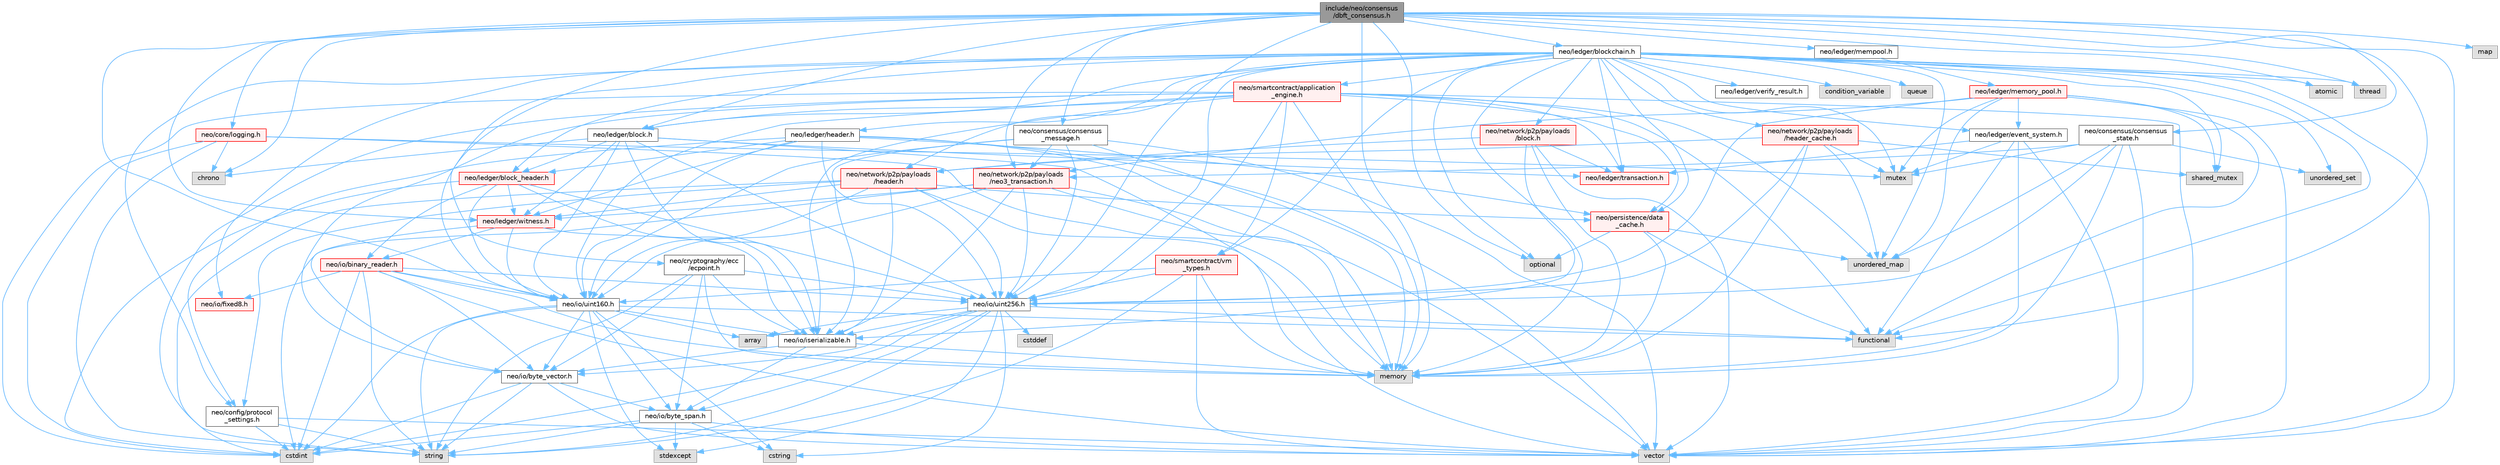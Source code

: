 digraph "include/neo/consensus/dbft_consensus.h"
{
 // LATEX_PDF_SIZE
  bgcolor="transparent";
  edge [fontname=Helvetica,fontsize=10,labelfontname=Helvetica,labelfontsize=10];
  node [fontname=Helvetica,fontsize=10,shape=box,height=0.2,width=0.4];
  Node1 [id="Node000001",label="include/neo/consensus\l/dbft_consensus.h",height=0.2,width=0.4,color="gray40", fillcolor="grey60", style="filled", fontcolor="black",tooltip=" "];
  Node1 -> Node2 [id="edge1_Node000001_Node000002",color="steelblue1",style="solid",tooltip=" "];
  Node2 [id="Node000002",label="neo/io/uint160.h",height=0.2,width=0.4,color="grey40", fillcolor="white", style="filled",URL="$uint160_8h.html",tooltip=" "];
  Node2 -> Node3 [id="edge2_Node000002_Node000003",color="steelblue1",style="solid",tooltip=" "];
  Node3 [id="Node000003",label="neo/io/byte_span.h",height=0.2,width=0.4,color="grey40", fillcolor="white", style="filled",URL="$io_2byte__span_8h.html",tooltip=" "];
  Node3 -> Node4 [id="edge3_Node000003_Node000004",color="steelblue1",style="solid",tooltip=" "];
  Node4 [id="Node000004",label="cstdint",height=0.2,width=0.4,color="grey60", fillcolor="#E0E0E0", style="filled",tooltip=" "];
  Node3 -> Node5 [id="edge4_Node000003_Node000005",color="steelblue1",style="solid",tooltip=" "];
  Node5 [id="Node000005",label="cstring",height=0.2,width=0.4,color="grey60", fillcolor="#E0E0E0", style="filled",tooltip=" "];
  Node3 -> Node6 [id="edge5_Node000003_Node000006",color="steelblue1",style="solid",tooltip=" "];
  Node6 [id="Node000006",label="stdexcept",height=0.2,width=0.4,color="grey60", fillcolor="#E0E0E0", style="filled",tooltip=" "];
  Node3 -> Node7 [id="edge6_Node000003_Node000007",color="steelblue1",style="solid",tooltip=" "];
  Node7 [id="Node000007",label="string",height=0.2,width=0.4,color="grey60", fillcolor="#E0E0E0", style="filled",tooltip=" "];
  Node3 -> Node8 [id="edge7_Node000003_Node000008",color="steelblue1",style="solid",tooltip=" "];
  Node8 [id="Node000008",label="vector",height=0.2,width=0.4,color="grey60", fillcolor="#E0E0E0", style="filled",tooltip=" "];
  Node2 -> Node9 [id="edge8_Node000002_Node000009",color="steelblue1",style="solid",tooltip=" "];
  Node9 [id="Node000009",label="neo/io/byte_vector.h",height=0.2,width=0.4,color="grey40", fillcolor="white", style="filled",URL="$io_2byte__vector_8h.html",tooltip=" "];
  Node9 -> Node3 [id="edge9_Node000009_Node000003",color="steelblue1",style="solid",tooltip=" "];
  Node9 -> Node4 [id="edge10_Node000009_Node000004",color="steelblue1",style="solid",tooltip=" "];
  Node9 -> Node7 [id="edge11_Node000009_Node000007",color="steelblue1",style="solid",tooltip=" "];
  Node9 -> Node8 [id="edge12_Node000009_Node000008",color="steelblue1",style="solid",tooltip=" "];
  Node2 -> Node10 [id="edge13_Node000002_Node000010",color="steelblue1",style="solid",tooltip=" "];
  Node10 [id="Node000010",label="neo/io/iserializable.h",height=0.2,width=0.4,color="grey40", fillcolor="white", style="filled",URL="$iserializable_8h.html",tooltip=" "];
  Node10 -> Node3 [id="edge14_Node000010_Node000003",color="steelblue1",style="solid",tooltip=" "];
  Node10 -> Node9 [id="edge15_Node000010_Node000009",color="steelblue1",style="solid",tooltip=" "];
  Node10 -> Node11 [id="edge16_Node000010_Node000011",color="steelblue1",style="solid",tooltip=" "];
  Node11 [id="Node000011",label="memory",height=0.2,width=0.4,color="grey60", fillcolor="#E0E0E0", style="filled",tooltip=" "];
  Node2 -> Node12 [id="edge17_Node000002_Node000012",color="steelblue1",style="solid",tooltip=" "];
  Node12 [id="Node000012",label="array",height=0.2,width=0.4,color="grey60", fillcolor="#E0E0E0", style="filled",tooltip=" "];
  Node2 -> Node4 [id="edge18_Node000002_Node000004",color="steelblue1",style="solid",tooltip=" "];
  Node2 -> Node5 [id="edge19_Node000002_Node000005",color="steelblue1",style="solid",tooltip=" "];
  Node2 -> Node13 [id="edge20_Node000002_Node000013",color="steelblue1",style="solid",tooltip=" "];
  Node13 [id="Node000013",label="functional",height=0.2,width=0.4,color="grey60", fillcolor="#E0E0E0", style="filled",tooltip=" "];
  Node2 -> Node6 [id="edge21_Node000002_Node000006",color="steelblue1",style="solid",tooltip=" "];
  Node2 -> Node7 [id="edge22_Node000002_Node000007",color="steelblue1",style="solid",tooltip=" "];
  Node1 -> Node14 [id="edge23_Node000001_Node000014",color="steelblue1",style="solid",tooltip=" "];
  Node14 [id="Node000014",label="neo/io/uint256.h",height=0.2,width=0.4,color="grey40", fillcolor="white", style="filled",URL="$uint256_8h.html",tooltip=" "];
  Node14 -> Node3 [id="edge24_Node000014_Node000003",color="steelblue1",style="solid",tooltip=" "];
  Node14 -> Node9 [id="edge25_Node000014_Node000009",color="steelblue1",style="solid",tooltip=" "];
  Node14 -> Node10 [id="edge26_Node000014_Node000010",color="steelblue1",style="solid",tooltip=" "];
  Node14 -> Node12 [id="edge27_Node000014_Node000012",color="steelblue1",style="solid",tooltip=" "];
  Node14 -> Node15 [id="edge28_Node000014_Node000015",color="steelblue1",style="solid",tooltip=" "];
  Node15 [id="Node000015",label="cstddef",height=0.2,width=0.4,color="grey60", fillcolor="#E0E0E0", style="filled",tooltip=" "];
  Node14 -> Node4 [id="edge29_Node000014_Node000004",color="steelblue1",style="solid",tooltip=" "];
  Node14 -> Node5 [id="edge30_Node000014_Node000005",color="steelblue1",style="solid",tooltip=" "];
  Node14 -> Node13 [id="edge31_Node000014_Node000013",color="steelblue1",style="solid",tooltip=" "];
  Node14 -> Node6 [id="edge32_Node000014_Node000006",color="steelblue1",style="solid",tooltip=" "];
  Node14 -> Node7 [id="edge33_Node000014_Node000007",color="steelblue1",style="solid",tooltip=" "];
  Node1 -> Node16 [id="edge34_Node000001_Node000016",color="steelblue1",style="solid",tooltip=" "];
  Node16 [id="Node000016",label="neo/ledger/block.h",height=0.2,width=0.4,color="grey40", fillcolor="white", style="filled",URL="$ledger_2block_8h.html",tooltip=" "];
  Node16 -> Node10 [id="edge35_Node000016_Node000010",color="steelblue1",style="solid",tooltip=" "];
  Node16 -> Node2 [id="edge36_Node000016_Node000002",color="steelblue1",style="solid",tooltip=" "];
  Node16 -> Node14 [id="edge37_Node000016_Node000014",color="steelblue1",style="solid",tooltip=" "];
  Node16 -> Node17 [id="edge38_Node000016_Node000017",color="steelblue1",style="solid",tooltip=" "];
  Node17 [id="Node000017",label="neo/ledger/block_header.h",height=0.2,width=0.4,color="red", fillcolor="#FFF0F0", style="filled",URL="$block__header_8h.html",tooltip=" "];
  Node17 -> Node18 [id="edge39_Node000017_Node000018",color="steelblue1",style="solid",tooltip=" "];
  Node18 [id="Node000018",label="neo/io/binary_reader.h",height=0.2,width=0.4,color="red", fillcolor="#FFF0F0", style="filled",URL="$binary__reader_8h.html",tooltip=" "];
  Node18 -> Node9 [id="edge40_Node000018_Node000009",color="steelblue1",style="solid",tooltip=" "];
  Node18 -> Node19 [id="edge41_Node000018_Node000019",color="steelblue1",style="solid",tooltip=" "];
  Node19 [id="Node000019",label="neo/io/fixed8.h",height=0.2,width=0.4,color="red", fillcolor="#FFF0F0", style="filled",URL="$io_2fixed8_8h.html",tooltip=" "];
  Node18 -> Node2 [id="edge42_Node000018_Node000002",color="steelblue1",style="solid",tooltip=" "];
  Node18 -> Node14 [id="edge43_Node000018_Node000014",color="steelblue1",style="solid",tooltip=" "];
  Node18 -> Node4 [id="edge44_Node000018_Node000004",color="steelblue1",style="solid",tooltip=" "];
  Node18 -> Node11 [id="edge45_Node000018_Node000011",color="steelblue1",style="solid",tooltip=" "];
  Node18 -> Node7 [id="edge46_Node000018_Node000007",color="steelblue1",style="solid",tooltip=" "];
  Node18 -> Node8 [id="edge47_Node000018_Node000008",color="steelblue1",style="solid",tooltip=" "];
  Node17 -> Node10 [id="edge48_Node000017_Node000010",color="steelblue1",style="solid",tooltip=" "];
  Node17 -> Node2 [id="edge49_Node000017_Node000002",color="steelblue1",style="solid",tooltip=" "];
  Node17 -> Node14 [id="edge50_Node000017_Node000014",color="steelblue1",style="solid",tooltip=" "];
  Node17 -> Node49 [id="edge51_Node000017_Node000049",color="steelblue1",style="solid",tooltip=" "];
  Node49 [id="Node000049",label="neo/ledger/witness.h",height=0.2,width=0.4,color="red", fillcolor="#FFF0F0", style="filled",URL="$ledger_2witness_8h.html",tooltip=" "];
  Node49 -> Node18 [id="edge52_Node000049_Node000018",color="steelblue1",style="solid",tooltip=" "];
  Node49 -> Node9 [id="edge53_Node000049_Node000009",color="steelblue1",style="solid",tooltip=" "];
  Node49 -> Node10 [id="edge54_Node000049_Node000010",color="steelblue1",style="solid",tooltip=" "];
  Node49 -> Node2 [id="edge55_Node000049_Node000002",color="steelblue1",style="solid",tooltip=" "];
  Node17 -> Node4 [id="edge56_Node000017_Node000004",color="steelblue1",style="solid",tooltip=" "];
  Node16 -> Node50 [id="edge57_Node000016_Node000050",color="steelblue1",style="solid",tooltip=" "];
  Node50 [id="Node000050",label="neo/ledger/transaction.h",height=0.2,width=0.4,color="red", fillcolor="#FFF0F0", style="filled",URL="$ledger_2transaction_8h.html",tooltip=" "];
  Node16 -> Node49 [id="edge58_Node000016_Node000049",color="steelblue1",style="solid",tooltip=" "];
  Node16 -> Node65 [id="edge59_Node000016_Node000065",color="steelblue1",style="solid",tooltip=" "];
  Node65 [id="Node000065",label="chrono",height=0.2,width=0.4,color="grey60", fillcolor="#E0E0E0", style="filled",tooltip=" "];
  Node16 -> Node8 [id="edge60_Node000016_Node000008",color="steelblue1",style="solid",tooltip=" "];
  Node1 -> Node66 [id="edge61_Node000001_Node000066",color="steelblue1",style="solid",tooltip=" "];
  Node66 [id="Node000066",label="neo/ledger/blockchain.h",height=0.2,width=0.4,color="grey40", fillcolor="white", style="filled",URL="$blockchain_8h.html",tooltip=" "];
  Node66 -> Node16 [id="edge62_Node000066_Node000016",color="steelblue1",style="solid",tooltip=" "];
  Node66 -> Node17 [id="edge63_Node000066_Node000017",color="steelblue1",style="solid",tooltip=" "];
  Node66 -> Node67 [id="edge64_Node000066_Node000067",color="steelblue1",style="solid",tooltip=" "];
  Node67 [id="Node000067",label="neo/ledger/event_system.h",height=0.2,width=0.4,color="grey40", fillcolor="white", style="filled",URL="$event__system_8h.html",tooltip=" "];
  Node67 -> Node13 [id="edge65_Node000067_Node000013",color="steelblue1",style="solid",tooltip=" "];
  Node67 -> Node11 [id="edge66_Node000067_Node000011",color="steelblue1",style="solid",tooltip=" "];
  Node67 -> Node68 [id="edge67_Node000067_Node000068",color="steelblue1",style="solid",tooltip=" "];
  Node68 [id="Node000068",label="mutex",height=0.2,width=0.4,color="grey60", fillcolor="#E0E0E0", style="filled",tooltip=" "];
  Node67 -> Node8 [id="edge68_Node000067_Node000008",color="steelblue1",style="solid",tooltip=" "];
  Node67 -> Node50 [id="edge69_Node000067_Node000050",color="steelblue1",style="solid",tooltip=" "];
  Node66 -> Node69 [id="edge70_Node000066_Node000069",color="steelblue1",style="solid",tooltip=" "];
  Node69 [id="Node000069",label="neo/ledger/header.h",height=0.2,width=0.4,color="grey40", fillcolor="white", style="filled",URL="$ledger_2header_8h.html",tooltip=" "];
  Node69 -> Node70 [id="edge71_Node000069_Node000070",color="steelblue1",style="solid",tooltip=" "];
  Node70 [id="Node000070",label="neo/config/protocol\l_settings.h",height=0.2,width=0.4,color="grey40", fillcolor="white", style="filled",URL="$config_2protocol__settings_8h.html",tooltip=" "];
  Node70 -> Node4 [id="edge72_Node000070_Node000004",color="steelblue1",style="solid",tooltip=" "];
  Node70 -> Node7 [id="edge73_Node000070_Node000007",color="steelblue1",style="solid",tooltip=" "];
  Node70 -> Node8 [id="edge74_Node000070_Node000008",color="steelblue1",style="solid",tooltip=" "];
  Node69 -> Node2 [id="edge75_Node000069_Node000002",color="steelblue1",style="solid",tooltip=" "];
  Node69 -> Node14 [id="edge76_Node000069_Node000014",color="steelblue1",style="solid",tooltip=" "];
  Node69 -> Node17 [id="edge77_Node000069_Node000017",color="steelblue1",style="solid",tooltip=" "];
  Node69 -> Node49 [id="edge78_Node000069_Node000049",color="steelblue1",style="solid",tooltip=" "];
  Node69 -> Node71 [id="edge79_Node000069_Node000071",color="steelblue1",style="solid",tooltip=" "];
  Node71 [id="Node000071",label="neo/persistence/data\l_cache.h",height=0.2,width=0.4,color="red", fillcolor="#FFF0F0", style="filled",URL="$data__cache_8h.html",tooltip=" "];
  Node71 -> Node13 [id="edge80_Node000071_Node000013",color="steelblue1",style="solid",tooltip=" "];
  Node71 -> Node11 [id="edge81_Node000071_Node000011",color="steelblue1",style="solid",tooltip=" "];
  Node71 -> Node57 [id="edge82_Node000071_Node000057",color="steelblue1",style="solid",tooltip=" "];
  Node57 [id="Node000057",label="optional",height=0.2,width=0.4,color="grey60", fillcolor="#E0E0E0", style="filled",tooltip=" "];
  Node71 -> Node36 [id="edge83_Node000071_Node000036",color="steelblue1",style="solid",tooltip=" "];
  Node36 [id="Node000036",label="unordered_map",height=0.2,width=0.4,color="grey60", fillcolor="#E0E0E0", style="filled",tooltip=" "];
  Node69 -> Node11 [id="edge84_Node000069_Node000011",color="steelblue1",style="solid",tooltip=" "];
  Node69 -> Node8 [id="edge85_Node000069_Node000008",color="steelblue1",style="solid",tooltip=" "];
  Node66 -> Node50 [id="edge86_Node000066_Node000050",color="steelblue1",style="solid",tooltip=" "];
  Node66 -> Node83 [id="edge87_Node000066_Node000083",color="steelblue1",style="solid",tooltip=" "];
  Node83 [id="Node000083",label="neo/network/p2p/payloads\l/block.h",height=0.2,width=0.4,color="red", fillcolor="#FFF0F0", style="filled",URL="$network_2p2p_2payloads_2block_8h.html",tooltip=" "];
  Node83 -> Node10 [id="edge88_Node000083_Node000010",color="steelblue1",style="solid",tooltip=" "];
  Node83 -> Node50 [id="edge89_Node000083_Node000050",color="steelblue1",style="solid",tooltip=" "];
  Node83 -> Node84 [id="edge90_Node000083_Node000084",color="steelblue1",style="solid",tooltip=" "];
  Node84 [id="Node000084",label="neo/network/p2p/payloads\l/header.h",height=0.2,width=0.4,color="red", fillcolor="#FFF0F0", style="filled",URL="$network_2p2p_2payloads_2header_8h.html",tooltip=" "];
  Node84 -> Node70 [id="edge91_Node000084_Node000070",color="steelblue1",style="solid",tooltip=" "];
  Node84 -> Node10 [id="edge92_Node000084_Node000010",color="steelblue1",style="solid",tooltip=" "];
  Node84 -> Node2 [id="edge93_Node000084_Node000002",color="steelblue1",style="solid",tooltip=" "];
  Node84 -> Node14 [id="edge94_Node000084_Node000014",color="steelblue1",style="solid",tooltip=" "];
  Node84 -> Node49 [id="edge95_Node000084_Node000049",color="steelblue1",style="solid",tooltip=" "];
  Node84 -> Node71 [id="edge96_Node000084_Node000071",color="steelblue1",style="solid",tooltip=" "];
  Node84 -> Node4 [id="edge97_Node000084_Node000004",color="steelblue1",style="solid",tooltip=" "];
  Node84 -> Node11 [id="edge98_Node000084_Node000011",color="steelblue1",style="solid",tooltip=" "];
  Node83 -> Node11 [id="edge99_Node000083_Node000011",color="steelblue1",style="solid",tooltip=" "];
  Node83 -> Node8 [id="edge100_Node000083_Node000008",color="steelblue1",style="solid",tooltip=" "];
  Node66 -> Node84 [id="edge101_Node000066_Node000084",color="steelblue1",style="solid",tooltip=" "];
  Node66 -> Node85 [id="edge102_Node000066_Node000085",color="steelblue1",style="solid",tooltip=" "];
  Node85 [id="Node000085",label="neo/network/p2p/payloads\l/header_cache.h",height=0.2,width=0.4,color="red", fillcolor="#FFF0F0", style="filled",URL="$network_2p2p_2payloads_2header__cache_8h.html",tooltip=" "];
  Node85 -> Node14 [id="edge103_Node000085_Node000014",color="steelblue1",style="solid",tooltip=" "];
  Node85 -> Node84 [id="edge104_Node000085_Node000084",color="steelblue1",style="solid",tooltip=" "];
  Node85 -> Node11 [id="edge105_Node000085_Node000011",color="steelblue1",style="solid",tooltip=" "];
  Node85 -> Node68 [id="edge106_Node000085_Node000068",color="steelblue1",style="solid",tooltip=" "];
  Node85 -> Node80 [id="edge107_Node000085_Node000080",color="steelblue1",style="solid",tooltip=" "];
  Node80 [id="Node000080",label="shared_mutex",height=0.2,width=0.4,color="grey60", fillcolor="#E0E0E0", style="filled",tooltip=" "];
  Node85 -> Node36 [id="edge108_Node000085_Node000036",color="steelblue1",style="solid",tooltip=" "];
  Node66 -> Node70 [id="edge109_Node000066_Node000070",color="steelblue1",style="solid",tooltip=" "];
  Node66 -> Node19 [id="edge110_Node000066_Node000019",color="steelblue1",style="solid",tooltip=" "];
  Node66 -> Node2 [id="edge111_Node000066_Node000002",color="steelblue1",style="solid",tooltip=" "];
  Node66 -> Node14 [id="edge112_Node000066_Node000014",color="steelblue1",style="solid",tooltip=" "];
  Node66 -> Node87 [id="edge113_Node000066_Node000087",color="steelblue1",style="solid",tooltip=" "];
  Node87 [id="Node000087",label="neo/ledger/verify_result.h",height=0.2,width=0.4,color="grey40", fillcolor="white", style="filled",URL="$verify__result_8h.html",tooltip=" "];
  Node66 -> Node71 [id="edge114_Node000066_Node000071",color="steelblue1",style="solid",tooltip=" "];
  Node66 -> Node88 [id="edge115_Node000066_Node000088",color="steelblue1",style="solid",tooltip=" "];
  Node88 [id="Node000088",label="neo/smartcontract/application\l_engine.h",height=0.2,width=0.4,color="red", fillcolor="#FFF0F0", style="filled",URL="$application__engine_8h.html",tooltip=" "];
  Node88 -> Node9 [id="edge116_Node000088_Node000009",color="steelblue1",style="solid",tooltip=" "];
  Node88 -> Node10 [id="edge117_Node000088_Node000010",color="steelblue1",style="solid",tooltip=" "];
  Node88 -> Node2 [id="edge118_Node000088_Node000002",color="steelblue1",style="solid",tooltip=" "];
  Node88 -> Node14 [id="edge119_Node000088_Node000014",color="steelblue1",style="solid",tooltip=" "];
  Node88 -> Node16 [id="edge120_Node000088_Node000016",color="steelblue1",style="solid",tooltip=" "];
  Node88 -> Node50 [id="edge121_Node000088_Node000050",color="steelblue1",style="solid",tooltip=" "];
  Node88 -> Node71 [id="edge122_Node000088_Node000071",color="steelblue1",style="solid",tooltip=" "];
  Node88 -> Node109 [id="edge123_Node000088_Node000109",color="steelblue1",style="solid",tooltip=" "];
  Node109 [id="Node000109",label="neo/smartcontract/vm\l_types.h",height=0.2,width=0.4,color="red", fillcolor="#FFF0F0", style="filled",URL="$vm__types_8h.html",tooltip=" "];
  Node109 -> Node2 [id="edge124_Node000109_Node000002",color="steelblue1",style="solid",tooltip=" "];
  Node109 -> Node14 [id="edge125_Node000109_Node000014",color="steelblue1",style="solid",tooltip=" "];
  Node109 -> Node11 [id="edge126_Node000109_Node000011",color="steelblue1",style="solid",tooltip=" "];
  Node109 -> Node7 [id="edge127_Node000109_Node000007",color="steelblue1",style="solid",tooltip=" "];
  Node109 -> Node8 [id="edge128_Node000109_Node000008",color="steelblue1",style="solid",tooltip=" "];
  Node88 -> Node4 [id="edge129_Node000088_Node000004",color="steelblue1",style="solid",tooltip=" "];
  Node88 -> Node13 [id="edge130_Node000088_Node000013",color="steelblue1",style="solid",tooltip=" "];
  Node88 -> Node11 [id="edge131_Node000088_Node000011",color="steelblue1",style="solid",tooltip=" "];
  Node88 -> Node7 [id="edge132_Node000088_Node000007",color="steelblue1",style="solid",tooltip=" "];
  Node88 -> Node36 [id="edge133_Node000088_Node000036",color="steelblue1",style="solid",tooltip=" "];
  Node88 -> Node8 [id="edge134_Node000088_Node000008",color="steelblue1",style="solid",tooltip=" "];
  Node66 -> Node109 [id="edge135_Node000066_Node000109",color="steelblue1",style="solid",tooltip=" "];
  Node66 -> Node110 [id="edge136_Node000066_Node000110",color="steelblue1",style="solid",tooltip=" "];
  Node110 [id="Node000110",label="atomic",height=0.2,width=0.4,color="grey60", fillcolor="#E0E0E0", style="filled",tooltip=" "];
  Node66 -> Node111 [id="edge137_Node000066_Node000111",color="steelblue1",style="solid",tooltip=" "];
  Node111 [id="Node000111",label="condition_variable",height=0.2,width=0.4,color="grey60", fillcolor="#E0E0E0", style="filled",tooltip=" "];
  Node66 -> Node13 [id="edge138_Node000066_Node000013",color="steelblue1",style="solid",tooltip=" "];
  Node66 -> Node11 [id="edge139_Node000066_Node000011",color="steelblue1",style="solid",tooltip=" "];
  Node66 -> Node68 [id="edge140_Node000066_Node000068",color="steelblue1",style="solid",tooltip=" "];
  Node66 -> Node57 [id="edge141_Node000066_Node000057",color="steelblue1",style="solid",tooltip=" "];
  Node66 -> Node112 [id="edge142_Node000066_Node000112",color="steelblue1",style="solid",tooltip=" "];
  Node112 [id="Node000112",label="queue",height=0.2,width=0.4,color="grey60", fillcolor="#E0E0E0", style="filled",tooltip=" "];
  Node66 -> Node80 [id="edge143_Node000066_Node000080",color="steelblue1",style="solid",tooltip=" "];
  Node66 -> Node113 [id="edge144_Node000066_Node000113",color="steelblue1",style="solid",tooltip=" "];
  Node113 [id="Node000113",label="thread",height=0.2,width=0.4,color="grey60", fillcolor="#E0E0E0", style="filled",tooltip=" "];
  Node66 -> Node36 [id="edge145_Node000066_Node000036",color="steelblue1",style="solid",tooltip=" "];
  Node66 -> Node106 [id="edge146_Node000066_Node000106",color="steelblue1",style="solid",tooltip=" "];
  Node106 [id="Node000106",label="unordered_set",height=0.2,width=0.4,color="grey60", fillcolor="#E0E0E0", style="filled",tooltip=" "];
  Node66 -> Node8 [id="edge147_Node000066_Node000008",color="steelblue1",style="solid",tooltip=" "];
  Node1 -> Node114 [id="edge148_Node000001_Node000114",color="steelblue1",style="solid",tooltip=" "];
  Node114 [id="Node000114",label="neo/ledger/mempool.h",height=0.2,width=0.4,color="grey40", fillcolor="white", style="filled",URL="$mempool_8h.html",tooltip=" "];
  Node114 -> Node115 [id="edge149_Node000114_Node000115",color="steelblue1",style="solid",tooltip=" "];
  Node115 [id="Node000115",label="neo/ledger/memory_pool.h",height=0.2,width=0.4,color="red", fillcolor="#FFF0F0", style="filled",URL="$ledger_2memory__pool_8h.html",tooltip=" "];
  Node115 -> Node14 [id="edge150_Node000115_Node000014",color="steelblue1",style="solid",tooltip=" "];
  Node115 -> Node67 [id="edge151_Node000115_Node000067",color="steelblue1",style="solid",tooltip=" "];
  Node115 -> Node52 [id="edge152_Node000115_Node000052",color="steelblue1",style="solid",tooltip=" "];
  Node52 [id="Node000052",label="neo/network/p2p/payloads\l/neo3_transaction.h",height=0.2,width=0.4,color="red", fillcolor="#FFF0F0", style="filled",URL="$neo3__transaction_8h.html",tooltip=" "];
  Node52 -> Node10 [id="edge153_Node000052_Node000010",color="steelblue1",style="solid",tooltip=" "];
  Node52 -> Node2 [id="edge154_Node000052_Node000002",color="steelblue1",style="solid",tooltip=" "];
  Node52 -> Node14 [id="edge155_Node000052_Node000014",color="steelblue1",style="solid",tooltip=" "];
  Node52 -> Node49 [id="edge156_Node000052_Node000049",color="steelblue1",style="solid",tooltip=" "];
  Node52 -> Node4 [id="edge157_Node000052_Node000004",color="steelblue1",style="solid",tooltip=" "];
  Node52 -> Node11 [id="edge158_Node000052_Node000011",color="steelblue1",style="solid",tooltip=" "];
  Node52 -> Node8 [id="edge159_Node000052_Node000008",color="steelblue1",style="solid",tooltip=" "];
  Node115 -> Node13 [id="edge160_Node000115_Node000013",color="steelblue1",style="solid",tooltip=" "];
  Node115 -> Node68 [id="edge161_Node000115_Node000068",color="steelblue1",style="solid",tooltip=" "];
  Node115 -> Node80 [id="edge162_Node000115_Node000080",color="steelblue1",style="solid",tooltip=" "];
  Node115 -> Node36 [id="edge163_Node000115_Node000036",color="steelblue1",style="solid",tooltip=" "];
  Node115 -> Node8 [id="edge164_Node000115_Node000008",color="steelblue1",style="solid",tooltip=" "];
  Node1 -> Node49 [id="edge165_Node000001_Node000049",color="steelblue1",style="solid",tooltip=" "];
  Node1 -> Node52 [id="edge166_Node000001_Node000052",color="steelblue1",style="solid",tooltip=" "];
  Node1 -> Node118 [id="edge167_Node000001_Node000118",color="steelblue1",style="solid",tooltip=" "];
  Node118 [id="Node000118",label="neo/consensus/consensus\l_message.h",height=0.2,width=0.4,color="grey40", fillcolor="white", style="filled",URL="$consensus__message_8h.html",tooltip=" "];
  Node118 -> Node10 [id="edge168_Node000118_Node000010",color="steelblue1",style="solid",tooltip=" "];
  Node118 -> Node2 [id="edge169_Node000118_Node000002",color="steelblue1",style="solid",tooltip=" "];
  Node118 -> Node14 [id="edge170_Node000118_Node000014",color="steelblue1",style="solid",tooltip=" "];
  Node118 -> Node52 [id="edge171_Node000118_Node000052",color="steelblue1",style="solid",tooltip=" "];
  Node118 -> Node11 [id="edge172_Node000118_Node000011",color="steelblue1",style="solid",tooltip=" "];
  Node118 -> Node8 [id="edge173_Node000118_Node000008",color="steelblue1",style="solid",tooltip=" "];
  Node1 -> Node119 [id="edge174_Node000001_Node000119",color="steelblue1",style="solid",tooltip=" "];
  Node119 [id="Node000119",label="neo/consensus/consensus\l_state.h",height=0.2,width=0.4,color="grey40", fillcolor="white", style="filled",URL="$consensus__state_8h.html",tooltip=" "];
  Node119 -> Node14 [id="edge175_Node000119_Node000014",color="steelblue1",style="solid",tooltip=" "];
  Node119 -> Node52 [id="edge176_Node000119_Node000052",color="steelblue1",style="solid",tooltip=" "];
  Node119 -> Node11 [id="edge177_Node000119_Node000011",color="steelblue1",style="solid",tooltip=" "];
  Node119 -> Node68 [id="edge178_Node000119_Node000068",color="steelblue1",style="solid",tooltip=" "];
  Node119 -> Node36 [id="edge179_Node000119_Node000036",color="steelblue1",style="solid",tooltip=" "];
  Node119 -> Node106 [id="edge180_Node000119_Node000106",color="steelblue1",style="solid",tooltip=" "];
  Node119 -> Node8 [id="edge181_Node000119_Node000008",color="steelblue1",style="solid",tooltip=" "];
  Node1 -> Node120 [id="edge182_Node000001_Node000120",color="steelblue1",style="solid",tooltip=" "];
  Node120 [id="Node000120",label="neo/core/logging.h",height=0.2,width=0.4,color="red", fillcolor="#FFF0F0", style="filled",URL="$core_2logging_8h.html",tooltip=" "];
  Node120 -> Node65 [id="edge183_Node000120_Node000065",color="steelblue1",style="solid",tooltip=" "];
  Node120 -> Node4 [id="edge184_Node000120_Node000004",color="steelblue1",style="solid",tooltip=" "];
  Node120 -> Node11 [id="edge185_Node000120_Node000011",color="steelblue1",style="solid",tooltip=" "];
  Node120 -> Node7 [id="edge186_Node000120_Node000007",color="steelblue1",style="solid",tooltip=" "];
  Node120 -> Node68 [id="edge187_Node000120_Node000068",color="steelblue1",style="solid",tooltip=" "];
  Node1 -> Node55 [id="edge188_Node000001_Node000055",color="steelblue1",style="solid",tooltip=" "];
  Node55 [id="Node000055",label="neo/cryptography/ecc\l/ecpoint.h",height=0.2,width=0.4,color="grey40", fillcolor="white", style="filled",URL="$ecpoint_8h.html",tooltip=" "];
  Node55 -> Node3 [id="edge189_Node000055_Node000003",color="steelblue1",style="solid",tooltip=" "];
  Node55 -> Node9 [id="edge190_Node000055_Node000009",color="steelblue1",style="solid",tooltip=" "];
  Node55 -> Node10 [id="edge191_Node000055_Node000010",color="steelblue1",style="solid",tooltip=" "];
  Node55 -> Node14 [id="edge192_Node000055_Node000014",color="steelblue1",style="solid",tooltip=" "];
  Node55 -> Node11 [id="edge193_Node000055_Node000011",color="steelblue1",style="solid",tooltip=" "];
  Node55 -> Node7 [id="edge194_Node000055_Node000007",color="steelblue1",style="solid",tooltip=" "];
  Node1 -> Node110 [id="edge195_Node000001_Node000110",color="steelblue1",style="solid",tooltip=" "];
  Node1 -> Node65 [id="edge196_Node000001_Node000065",color="steelblue1",style="solid",tooltip=" "];
  Node1 -> Node13 [id="edge197_Node000001_Node000013",color="steelblue1",style="solid",tooltip=" "];
  Node1 -> Node33 [id="edge198_Node000001_Node000033",color="steelblue1",style="solid",tooltip=" "];
  Node33 [id="Node000033",label="map",height=0.2,width=0.4,color="grey60", fillcolor="#E0E0E0", style="filled",tooltip=" "];
  Node1 -> Node11 [id="edge199_Node000001_Node000011",color="steelblue1",style="solid",tooltip=" "];
  Node1 -> Node57 [id="edge200_Node000001_Node000057",color="steelblue1",style="solid",tooltip=" "];
  Node1 -> Node113 [id="edge201_Node000001_Node000113",color="steelblue1",style="solid",tooltip=" "];
  Node1 -> Node8 [id="edge202_Node000001_Node000008",color="steelblue1",style="solid",tooltip=" "];
}
